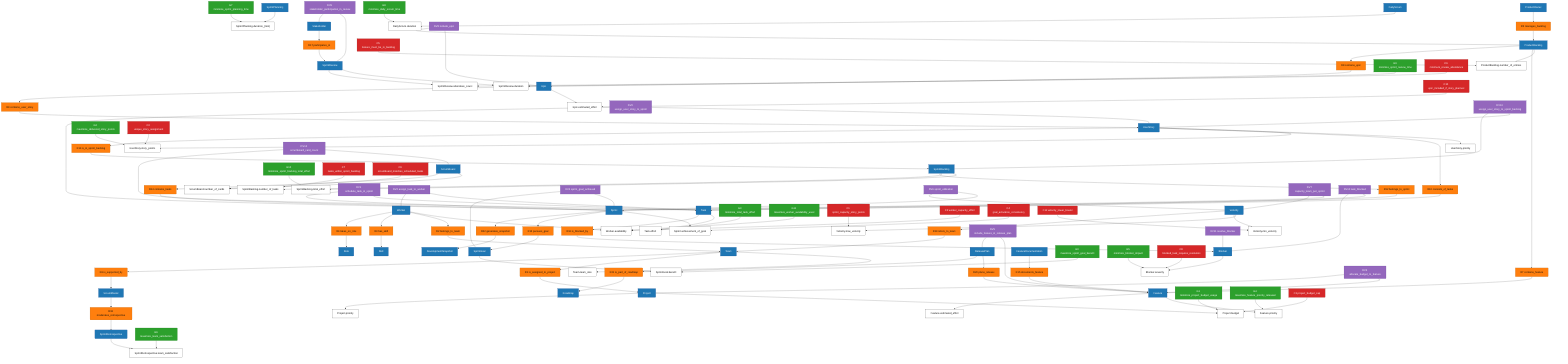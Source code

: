 graph TD

%% === Classes ===
classDef entity fill:#1f77b4,color:#ffffff,stroke:#0b3d91,stroke-width:1px;
classDef attr fill:#ffffff,color:#111111,stroke:#333333,stroke-width:1px;
classDef relation fill:#ff7f0e,color:#111111,stroke:#a85b0b,stroke-width:1px;
classDef goal fill:#2ca02c,color:#ffffff,stroke:#1b6e1b,stroke-width:1px;
classDef condition fill:#d62728,color:#ffffff,stroke:#8c1b13,stroke-width:1px;
classDef decision fill:#9467bd,color:#ffffff,stroke:#5e3d99,stroke-width:1px;

%% === Entities ===
e_Project["Project"]:::entity
e_Team["Team"]:::entity
e_Worker["Worker"]:::entity
e_Feature["Feature"]:::entity
e_Skill["Skill"]:::entity
e_Role["Role"]:::entity
e_PO["ProductOwner"]:::entity
e_SM["ScrumMaster"]:::entity
e_PB["ProductBacklog"]:::entity
e_Sprint["Sprint"]:::entity
e_SPP["SprintPlanning"]:::entity
e_DS["DailyScrum"]:::entity
e_SR["SprintReview"]:::entity
e_SRE["SprintRetrospective"]:::entity
e_SBL["SprintBacklog"]:::entity
e_SG["SprintGoal"]:::entity
e_Epic["Epic"]:::entity
e_US["UserStory"]:::entity
e_TSK["Task"]:::entity
e_DEV["DevelopmentSnapshot"]:::entity
e_BL["Blocker"]:::entity
e_SH["Stakeholder"]:::entity
e_VEL["Velocity"]:::entity
e_REP["ReleasePlan"]:::entity
e_RM["Roadmap"]:::entity
e_SCB["ScrumBoard"]:::entity
e_FED["FeatureDocumentation"]:::entity

%% === Attributes (subset used by model) ===
a_Project_budget["Project.budget"]:::attr
a_Project_priority["Project.priority"]:::attr
a_Team_size["Team.team_size"]:::attr
a_Worker_avail["Worker.availability"]:::attr
a_Feature_priority["Feature.priority"]:::attr
a_Feature_effort["Feature.estimated_effort"]:::attr
a_US_sp["UserStory.story_points"]:::attr
a_US_priority["UserStory.priority"]:::attr
a_TSK_effort["Task.effort"]:::attr
a_SG_benefit["SprintGoal.benefit"]:::attr
a_Sprint_goalach["Sprint.achievement_of_goal"]:::attr
a_SPP_dur["SprintPlanning.duration_(min)"]:::attr
a_DS_dur["DailyScrum.duration"]:::attr
a_SR_dur["SprintReview.duration"]:::attr
a_SR_att["SprintReview.attendees_count"]:::attr
a_SRE_sat["SprintRetrospective.team_satisfaction"]:::attr
a_SBL_eff["SprintBacklog.total_effort"]:::attr
a_SBL_ntasks["SprintBacklog.number_of_tasks"]:::attr
a_VEL_max["Velocity.max_velocity"]:::attr
a_VEL_min["Velocity.min_velocity"]:::attr
a_PB_n["ProductBacklog.number_of_entries"]:::attr
a_SCB_cards["ScrumBoard.number_of_cards"]:::attr
a_BL_sev["Blocker.severity"]:::attr
a_Epic_eff["Epic.estimated_effort"]:::attr

%% Entity -> Attribute edges
e_Project --> a_Project_budget
e_Project --> a_Project_priority
e_Team --> a_Team_size
e_Worker --> a_Worker_avail
e_Feature --> a_Feature_priority
e_Feature --> a_Feature_effort
e_US --> a_US_sp
e_US --> a_US_priority
e_TSK --> a_TSK_effort
e_SG --> a_SG_benefit
e_Sprint --> a_Sprint_goalach
e_SPP --> a_SPP_dur
e_DS --> a_DS_dur
e_SR --> a_SR_dur
e_SR --> a_SR_att
e_SRE --> a_SRE_sat
e_SBL --> a_SBL_eff
e_SBL --> a_SBL_ntasks
e_VEL --> a_VEL_max
e_VEL --> a_VEL_min
e_PB --> a_PB_n
e_SCB --> a_SCB_cards
e_BL --> a_BL_sev
e_Epic --> a_Epic_eff

%% === Relationships (R1..R22) ===
r1["R1 is_assigned_to_project"]:::relation
r2["R2 belongs_to_team"]:::relation
r3["R3 has_skill"]:::relation
r4["R4 takes_on_role"]:::relation
r5["R5 manages_backlog"]:::relation
r6["R6 is_supported_by"]:::relation
r7["R7 contains_feature"]:::relation
r8["R8 contains_epic"]:::relation
r9["R9 contains_user_story"]:::relation
r10["R10 consists_of_tasks"]:::relation
r11["R11 is_in_sprint_backlog"]:::relation
r12["R12 belongs_to_sprint"]:::relation
r13["R13 pursues_goal"]:::relation
r14["R14 contains_tasks"]:::relation
r15["R15 documents_feature"]:::relation
r16["R16 is_blocked_by"]:::relation
r17["R17 participates_in"]:::relation
r18["R18 moderates_retrospective"]:::relation
r19["R19 refers_to_team"]:::relation
r20["R20 plans_release"]:::relation
r21["R21 is_part_of_roadmap"]:::relation
r22["R22 generates_snapshot"]:::relation

e_Team --> r1 --> e_Project
e_Worker --> r2 --> e_Team
e_Worker --> r3 --> e_Skill
e_Worker --> r4 --> e_Role
e_PO --> r5 --> e_PB
e_Team --> r6 --> e_SM
e_PB --> r7 --> e_Feature
e_PB --> r8 --> e_Epic
e_Epic --> r9 --> e_US
e_US --> r10 --> e_TSK
e_US --> r11 --> e_SBL
e_SBL --> r12 --> e_Sprint
e_Sprint --> r13 --> e_SG
e_SCB --> r14 --> e_TSK
e_FED --> r15 --> e_Feature
e_TSK --> r16 --> e_BL
e_SH --> r17 --> e_SR
e_SM --> r18 --> e_SRE
e_VEL --> r19 --> e_Team
e_REP --> r20 --> e_Feature
e_REP --> r21 --> e_RM
e_Sprint --> r22 --> e_DEV

%% === Goals (G0..G11) ===
g0["G0 maximize_sprint_goal_benefit"]:::goal
g1["G1 minimize_project_budget_usage"]:::goal
g2["G2 maximize_delivered_story_points"]:::goal
g3["G3 minimize_total_task_effort"]:::goal
g4["G4 maximize_feature_priority_released"]:::goal
g5["G5 minimize_blocker_impact"]:::goal
g6["G6 maximize_team_satisfaction"]:::goal
g7["G7 minimize_sprint_planning_time"]:::goal
g8["G8 minimize_daily_scrum_time"]:::goal
g9["G9 minimize_sprint_review_time"]:::goal
g10["G10 minimize_sprint_backlog_total_effort"]:::goal
g11["G11 maximize_worker_availability_used"]:::goal

g0 --> a_SG_benefit
g1 --> a_Project_budget
g2 --> a_US_sp
g3 --> a_TSK_effort
g4 --> a_Feature_priority
g5 --> a_BL_sev
g6 --> a_SRE_sat
g7 --> a_SPP_dur
g8 --> a_DS_dur
g9 --> a_SR_dur
g10 --> a_SBL_eff
g11 --> a_Worker_avail

%% === Conditions (C0..C11) ===
c0["C0 unique_story_assignment"]:::condition --> a_US_sp
c1["C1 sprint_capacity_story_points"]:::condition --> a_VEL_max
c2["C2 worker_capacity_effort"]:::condition --> a_Worker_avail
c3["C3 project_budget_cap"]:::condition --> a_Project_budget
c4["C4 goal_activation_consistency"]:::condition --> a_Sprint_goalach
c5["C5 feature_must_be_in_backlog"]:::condition --> a_PB_n
c6["C6 minimum_review_attendance"]:::condition --> a_SR_att
c7["C7 tasks_within_sprint_backlog"]:::condition --> a_SBL_ntasks
c8["C8 blocked_task_requires_resolution"]:::condition --> a_BL_sev
c9["C9 scrumboard_matches_scheduled_tasks"]:::condition --> a_SCB_cards
c10["C10 epic_included_if_story_planned"]:::condition --> a_Epic_eff
c11["C11 velocity_lower_bound"]:::condition --> a_VEL_min

%% === Decision Variables (DV0..DV13) ===
dv0["DV0 assign_user_story_to_sprint"]:::decision
dv1["DV1 schedule_task_in_sprint"]:::decision
dv2["DV2 assign_task_to_worker"]:::decision
dv3["DV3 allocate_budget_to_feature"]:::decision
dv4["DV4 sprint_goal_achieved"]:::decision
dv5["DV5 include_feature_in_release_plan"]:::decision
dv6["DV6 sprint_utilization"]:::decision
dv7["DV7 capacity_team_per_sprint"]:::decision
dv8["DV8 include_epic"]:::decision
dv9["DV9 stakeholder_participation_in_review"]:::decision
dv10["DV10 task_blocked"]:::decision
dv11["DV11 resolve_blocker"]:::decision
dv12["DV12 scrumboard_card_count"]:::decision
dv13["DV13 assign_user_story_to_sprint_backlog"]:::decision

dv0 --- e_US
dv0 --- e_Sprint
dv1 --- e_TSK
dv1 --- e_Sprint
dv2 --- e_TSK
dv2 --- e_Worker
dv3 --- e_Feature
dv3 --- e_Project
dv4 --- e_Sprint
dv4 --- e_SG
dv5 --- e_Feature
dv5 --- e_REP
dv6 --- e_Sprint
dv6 --- e_VEL
dv7 --- e_Sprint
dv7 --- e_VEL
dv8 --- e_Epic
dv8 --- e_PB
dv9 --- e_SR
dv9 --- e_SH
dv10 --- e_TSK
dv10 --- e_BL
dv11 --- e_BL
dv12 --- e_SCB
dv12 --- e_Sprint
dv13 --- e_US
dv13 --- e_SBL